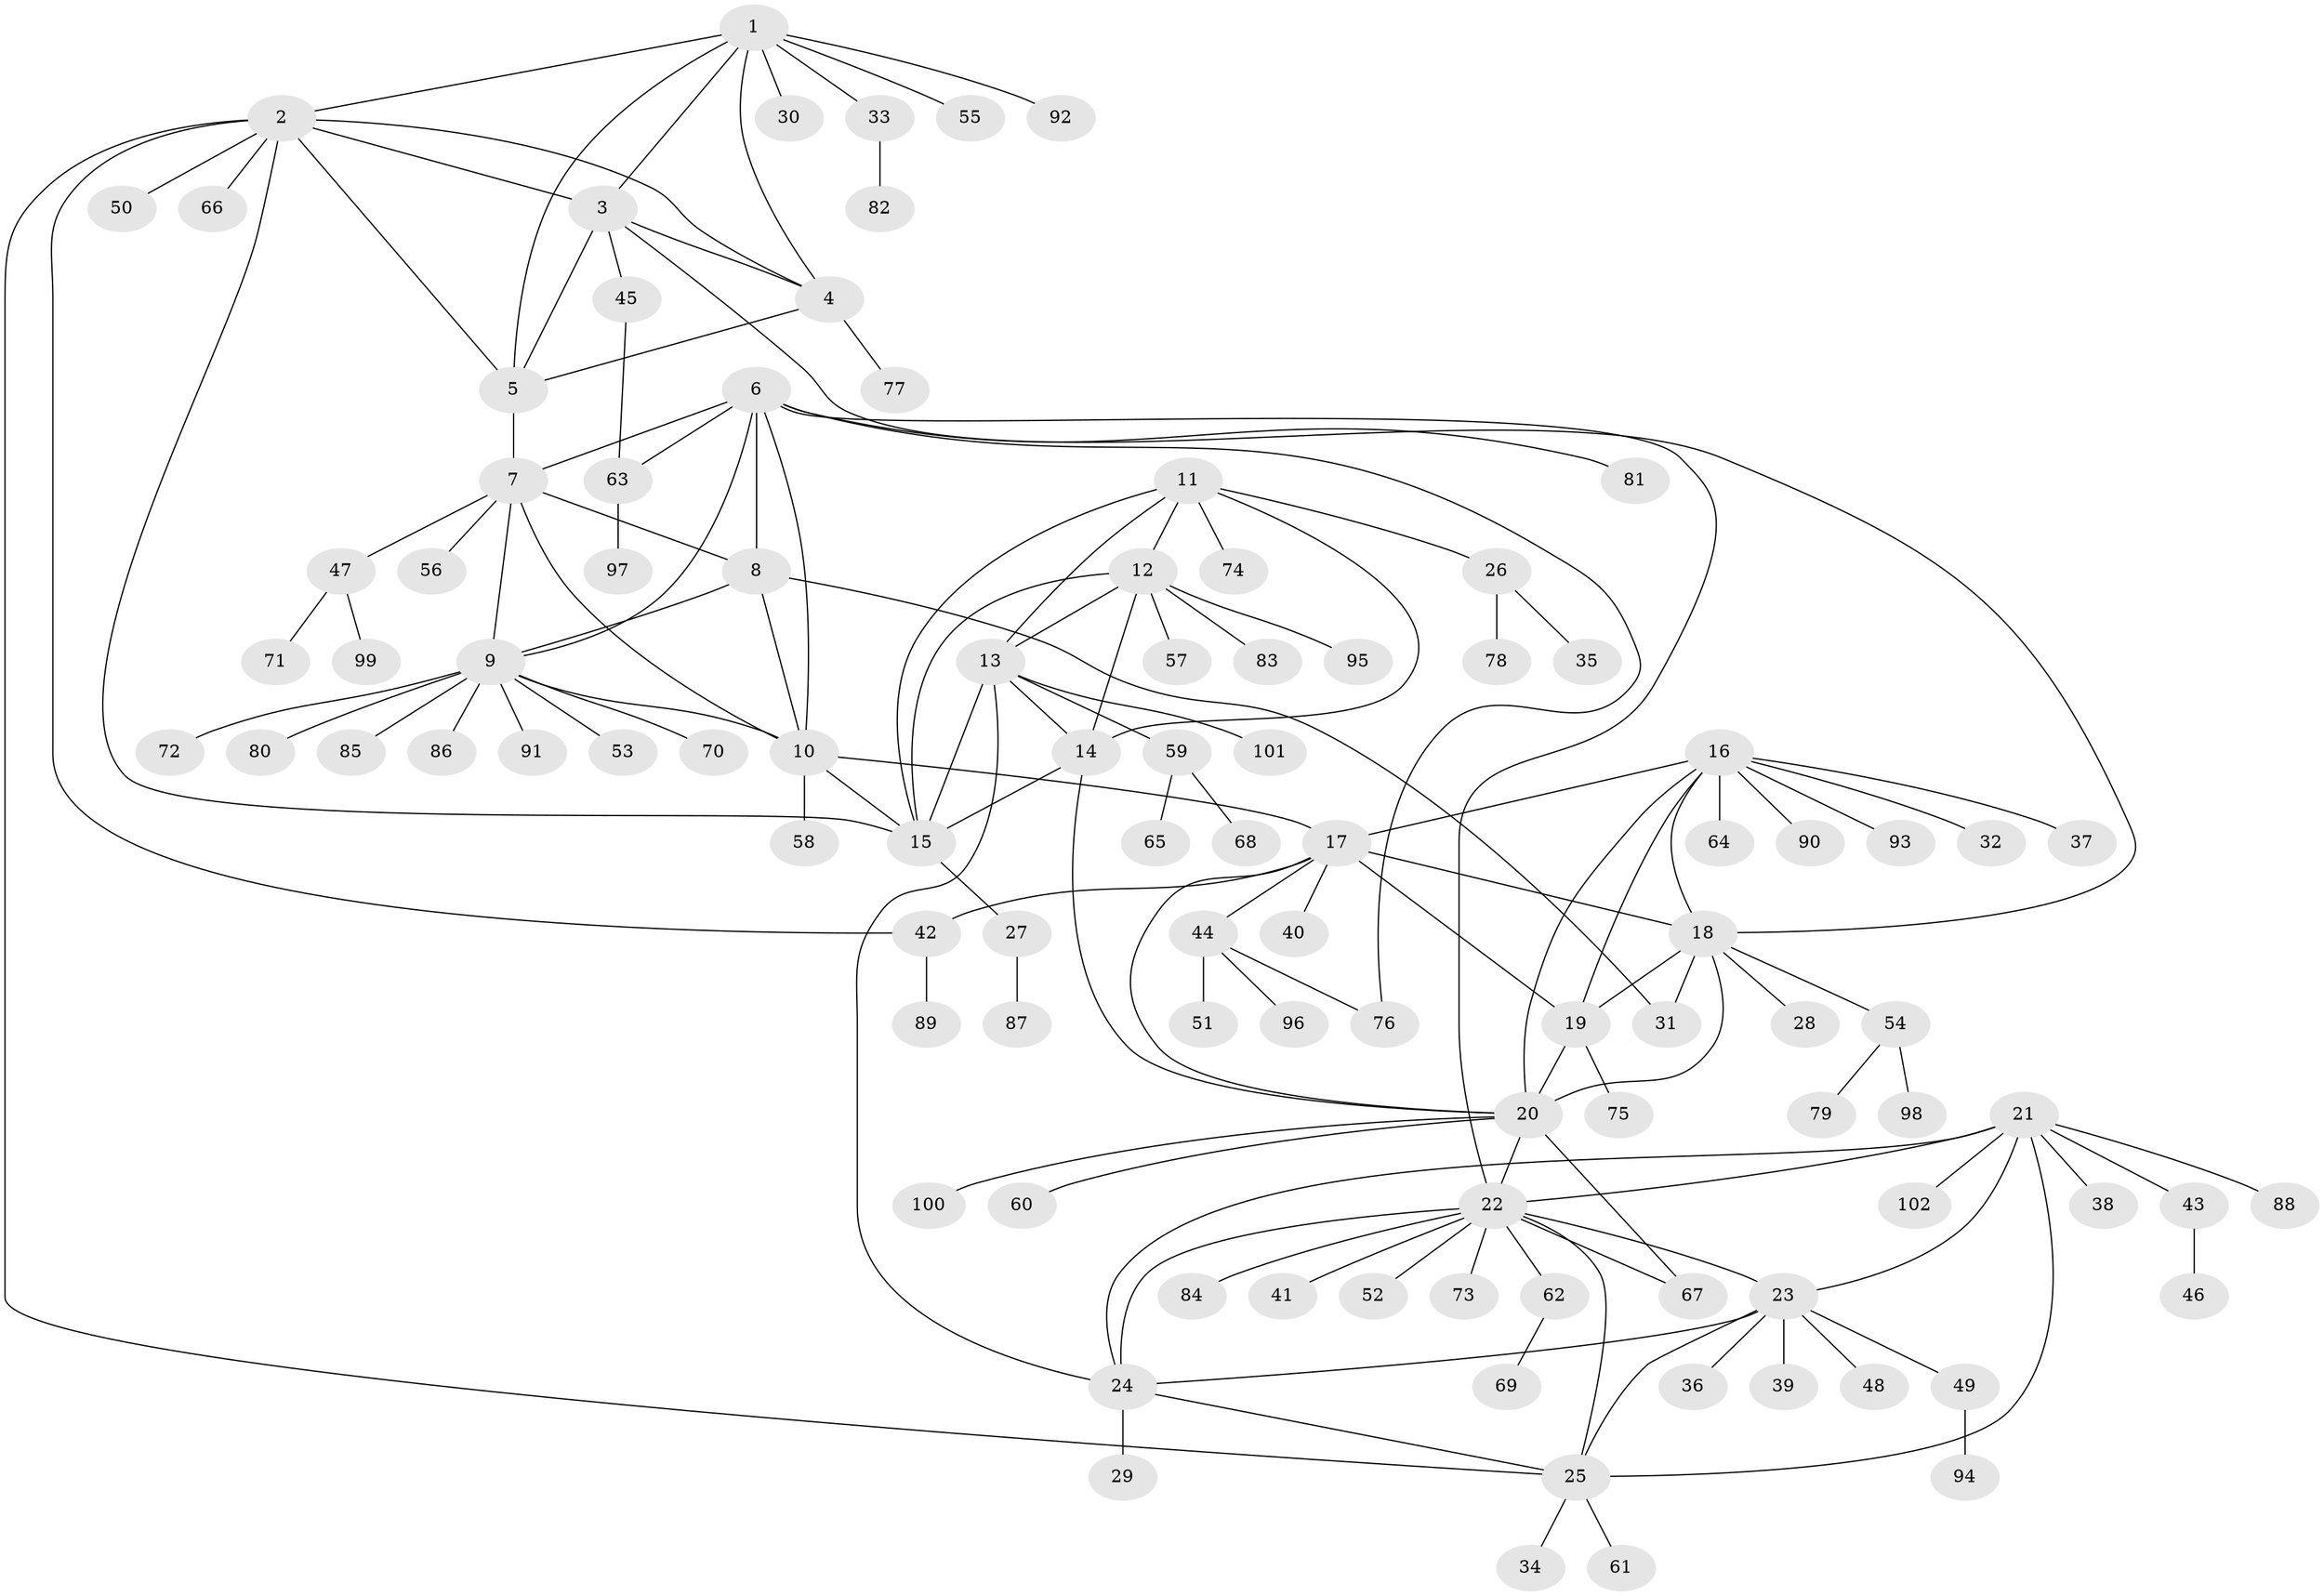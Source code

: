 // coarse degree distribution, {8: 0.05194805194805195, 11: 0.025974025974025976, 5: 0.05194805194805195, 3: 0.03896103896103896, 7: 0.05194805194805195, 9: 0.025974025974025976, 6: 0.025974025974025976, 2: 0.11688311688311688, 1: 0.6103896103896104}
// Generated by graph-tools (version 1.1) at 2025/24/03/03/25 07:24:10]
// undirected, 102 vertices, 142 edges
graph export_dot {
graph [start="1"]
  node [color=gray90,style=filled];
  1;
  2;
  3;
  4;
  5;
  6;
  7;
  8;
  9;
  10;
  11;
  12;
  13;
  14;
  15;
  16;
  17;
  18;
  19;
  20;
  21;
  22;
  23;
  24;
  25;
  26;
  27;
  28;
  29;
  30;
  31;
  32;
  33;
  34;
  35;
  36;
  37;
  38;
  39;
  40;
  41;
  42;
  43;
  44;
  45;
  46;
  47;
  48;
  49;
  50;
  51;
  52;
  53;
  54;
  55;
  56;
  57;
  58;
  59;
  60;
  61;
  62;
  63;
  64;
  65;
  66;
  67;
  68;
  69;
  70;
  71;
  72;
  73;
  74;
  75;
  76;
  77;
  78;
  79;
  80;
  81;
  82;
  83;
  84;
  85;
  86;
  87;
  88;
  89;
  90;
  91;
  92;
  93;
  94;
  95;
  96;
  97;
  98;
  99;
  100;
  101;
  102;
  1 -- 2;
  1 -- 3;
  1 -- 4;
  1 -- 5;
  1 -- 30;
  1 -- 33;
  1 -- 55;
  1 -- 92;
  2 -- 3;
  2 -- 4;
  2 -- 5;
  2 -- 15;
  2 -- 25;
  2 -- 42;
  2 -- 50;
  2 -- 66;
  3 -- 4;
  3 -- 5;
  3 -- 18;
  3 -- 45;
  4 -- 5;
  4 -- 77;
  5 -- 7;
  6 -- 7;
  6 -- 8;
  6 -- 9;
  6 -- 10;
  6 -- 22;
  6 -- 63;
  6 -- 76;
  6 -- 81;
  7 -- 8;
  7 -- 9;
  7 -- 10;
  7 -- 47;
  7 -- 56;
  8 -- 9;
  8 -- 10;
  8 -- 31;
  9 -- 10;
  9 -- 53;
  9 -- 70;
  9 -- 72;
  9 -- 80;
  9 -- 85;
  9 -- 86;
  9 -- 91;
  10 -- 15;
  10 -- 17;
  10 -- 58;
  11 -- 12;
  11 -- 13;
  11 -- 14;
  11 -- 15;
  11 -- 26;
  11 -- 74;
  12 -- 13;
  12 -- 14;
  12 -- 15;
  12 -- 57;
  12 -- 83;
  12 -- 95;
  13 -- 14;
  13 -- 15;
  13 -- 24;
  13 -- 59;
  13 -- 101;
  14 -- 15;
  14 -- 20;
  15 -- 27;
  16 -- 17;
  16 -- 18;
  16 -- 19;
  16 -- 20;
  16 -- 32;
  16 -- 37;
  16 -- 64;
  16 -- 90;
  16 -- 93;
  17 -- 18;
  17 -- 19;
  17 -- 20;
  17 -- 40;
  17 -- 42;
  17 -- 44;
  18 -- 19;
  18 -- 20;
  18 -- 28;
  18 -- 31;
  18 -- 54;
  19 -- 20;
  19 -- 75;
  20 -- 22;
  20 -- 60;
  20 -- 67;
  20 -- 100;
  21 -- 22;
  21 -- 23;
  21 -- 24;
  21 -- 25;
  21 -- 38;
  21 -- 43;
  21 -- 88;
  21 -- 102;
  22 -- 23;
  22 -- 24;
  22 -- 25;
  22 -- 41;
  22 -- 52;
  22 -- 62;
  22 -- 67;
  22 -- 73;
  22 -- 84;
  23 -- 24;
  23 -- 25;
  23 -- 36;
  23 -- 39;
  23 -- 48;
  23 -- 49;
  24 -- 25;
  24 -- 29;
  25 -- 34;
  25 -- 61;
  26 -- 35;
  26 -- 78;
  27 -- 87;
  33 -- 82;
  42 -- 89;
  43 -- 46;
  44 -- 51;
  44 -- 76;
  44 -- 96;
  45 -- 63;
  47 -- 71;
  47 -- 99;
  49 -- 94;
  54 -- 79;
  54 -- 98;
  59 -- 65;
  59 -- 68;
  62 -- 69;
  63 -- 97;
}
